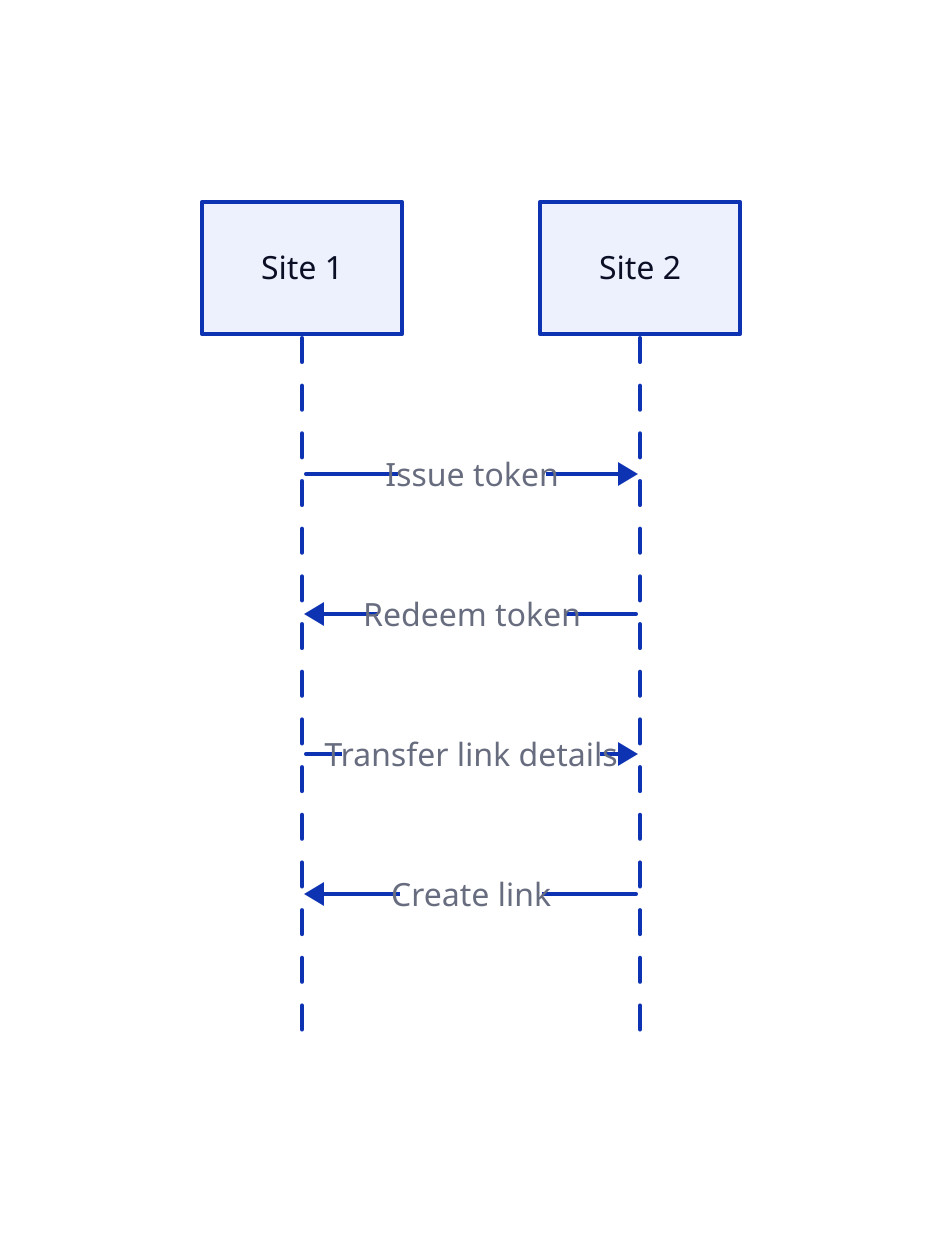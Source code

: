 shape: sequence_diagram

Site 1 -> Site 2: Issue token
Site 2 -> Site 1: Redeem token

Site 1 -> Site 2: Transfer link details
Site 2 -> Site 1: Create link
